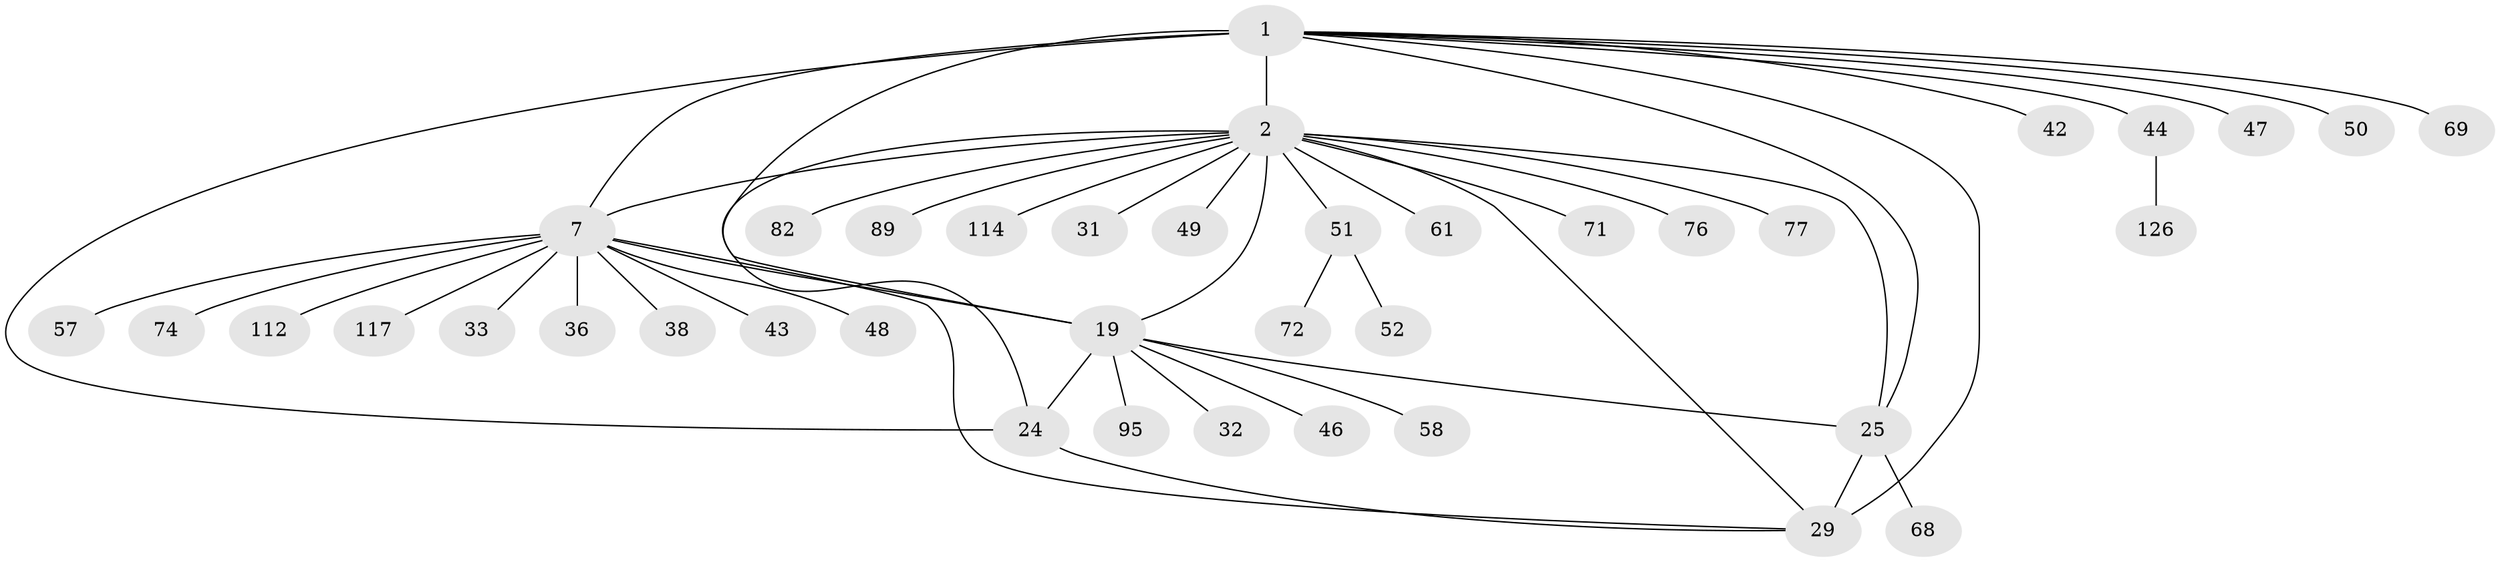 // original degree distribution, {6: 0.06818181818181818, 17: 0.007575757575757576, 9: 0.030303030303030304, 5: 0.03787878787878788, 8: 0.06060606060606061, 12: 0.015151515151515152, 14: 0.007575757575757576, 11: 0.015151515151515152, 13: 0.007575757575757576, 1: 0.5454545454545454, 3: 0.03787878787878788, 4: 0.007575757575757576, 2: 0.1590909090909091}
// Generated by graph-tools (version 1.1) at 2025/19/03/04/25 18:19:38]
// undirected, 39 vertices, 49 edges
graph export_dot {
graph [start="1"]
  node [color=gray90,style=filled];
  1 [super="+5+6"];
  2 [super="+56+92+98+125+132+85+3+64"];
  7 [super="+8+11+10"];
  19 [super="+109+22+20+78+55+23"];
  24 [super="+94"];
  25 [super="+35+27+26+34"];
  29 [super="+75+79"];
  31;
  32 [super="+128+131"];
  33;
  36 [super="+41+121+60"];
  38;
  42;
  43;
  44;
  46;
  47 [super="+81"];
  48;
  49;
  50;
  51 [super="+59+88"];
  52;
  57;
  58;
  61 [super="+129"];
  68;
  69;
  71 [super="+113"];
  72;
  74;
  76 [super="+104"];
  77;
  82;
  89;
  95;
  112;
  114;
  117;
  126;
  1 -- 2 [weight=12];
  1 -- 50;
  1 -- 69;
  1 -- 44;
  1 -- 19 [weight=4];
  1 -- 24;
  1 -- 42;
  1 -- 47;
  1 -- 25 [weight=4];
  1 -- 29;
  1 -- 7;
  2 -- 49 [weight=2];
  2 -- 7 [weight=3];
  2 -- 19 [weight=4];
  2 -- 24;
  2 -- 29 [weight=2];
  2 -- 71;
  2 -- 76;
  2 -- 77;
  2 -- 82;
  2 -- 51;
  2 -- 114;
  2 -- 61;
  2 -- 89;
  2 -- 31;
  2 -- 25;
  7 -- 33;
  7 -- 36;
  7 -- 38;
  7 -- 74;
  7 -- 43;
  7 -- 112;
  7 -- 117;
  7 -- 57;
  7 -- 19;
  7 -- 29;
  7 -- 48;
  19 -- 24 [weight=4];
  19 -- 32;
  19 -- 46;
  19 -- 95;
  19 -- 58;
  19 -- 25;
  24 -- 29;
  25 -- 29 [weight=4];
  25 -- 68;
  44 -- 126;
  51 -- 52;
  51 -- 72;
}
